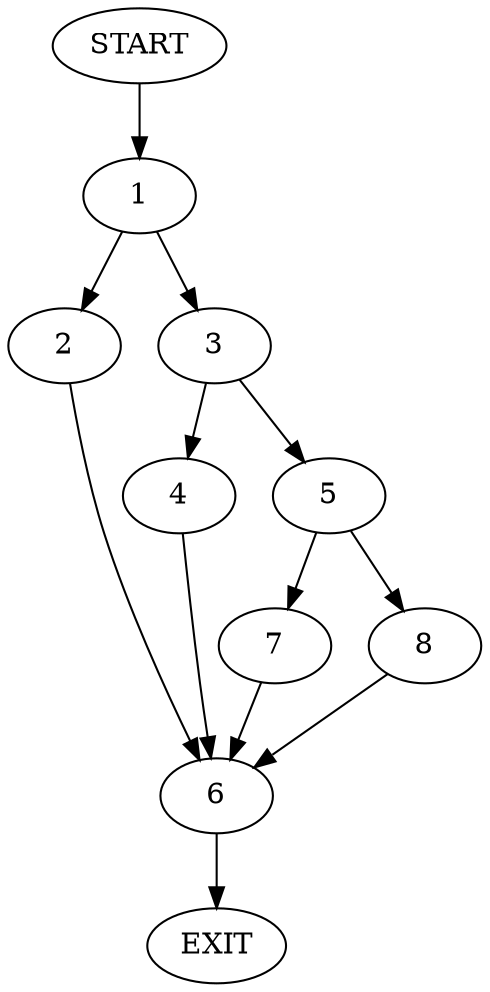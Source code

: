 digraph {
0 [label="START"]
9 [label="EXIT"]
0 -> 1
1 -> 2
1 -> 3
3 -> 4
3 -> 5
2 -> 6
6 -> 9
4 -> 6
5 -> 7
5 -> 8
8 -> 6
7 -> 6
}
